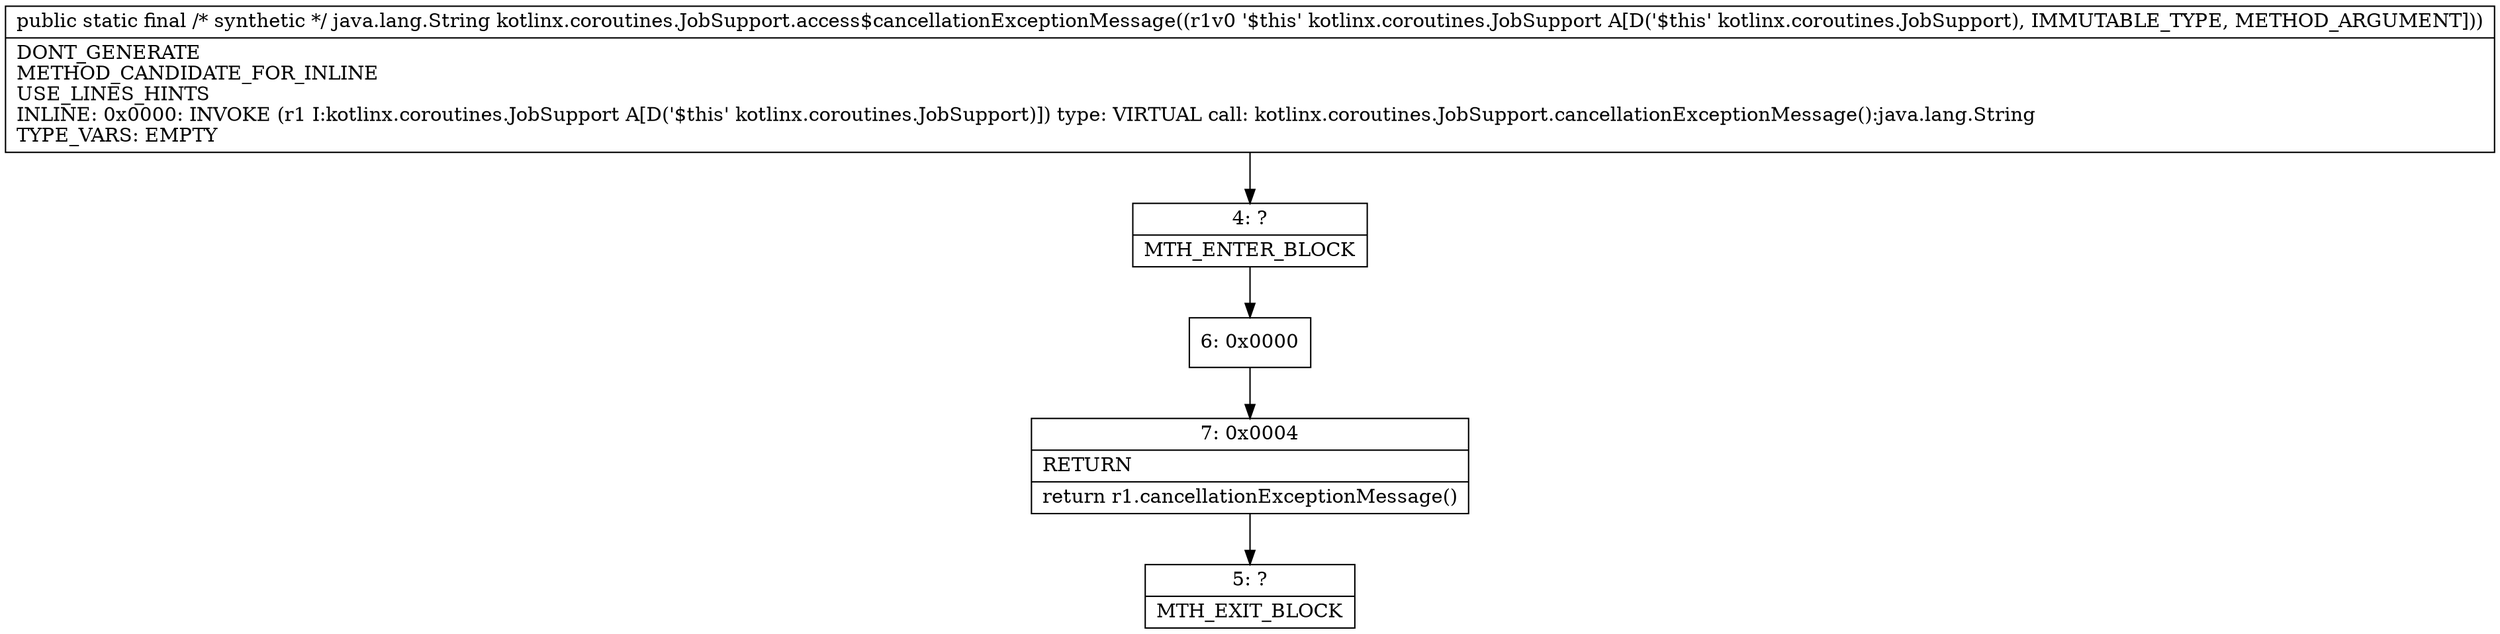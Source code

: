 digraph "CFG forkotlinx.coroutines.JobSupport.access$cancellationExceptionMessage(Lkotlinx\/coroutines\/JobSupport;)Ljava\/lang\/String;" {
Node_4 [shape=record,label="{4\:\ ?|MTH_ENTER_BLOCK\l}"];
Node_6 [shape=record,label="{6\:\ 0x0000}"];
Node_7 [shape=record,label="{7\:\ 0x0004|RETURN\l|return r1.cancellationExceptionMessage()\l}"];
Node_5 [shape=record,label="{5\:\ ?|MTH_EXIT_BLOCK\l}"];
MethodNode[shape=record,label="{public static final \/* synthetic *\/ java.lang.String kotlinx.coroutines.JobSupport.access$cancellationExceptionMessage((r1v0 '$this' kotlinx.coroutines.JobSupport A[D('$this' kotlinx.coroutines.JobSupport), IMMUTABLE_TYPE, METHOD_ARGUMENT]))  | DONT_GENERATE\lMETHOD_CANDIDATE_FOR_INLINE\lUSE_LINES_HINTS\lINLINE: 0x0000: INVOKE  (r1 I:kotlinx.coroutines.JobSupport A[D('$this' kotlinx.coroutines.JobSupport)]) type: VIRTUAL call: kotlinx.coroutines.JobSupport.cancellationExceptionMessage():java.lang.String\lTYPE_VARS: EMPTY\l}"];
MethodNode -> Node_4;Node_4 -> Node_6;
Node_6 -> Node_7;
Node_7 -> Node_5;
}

